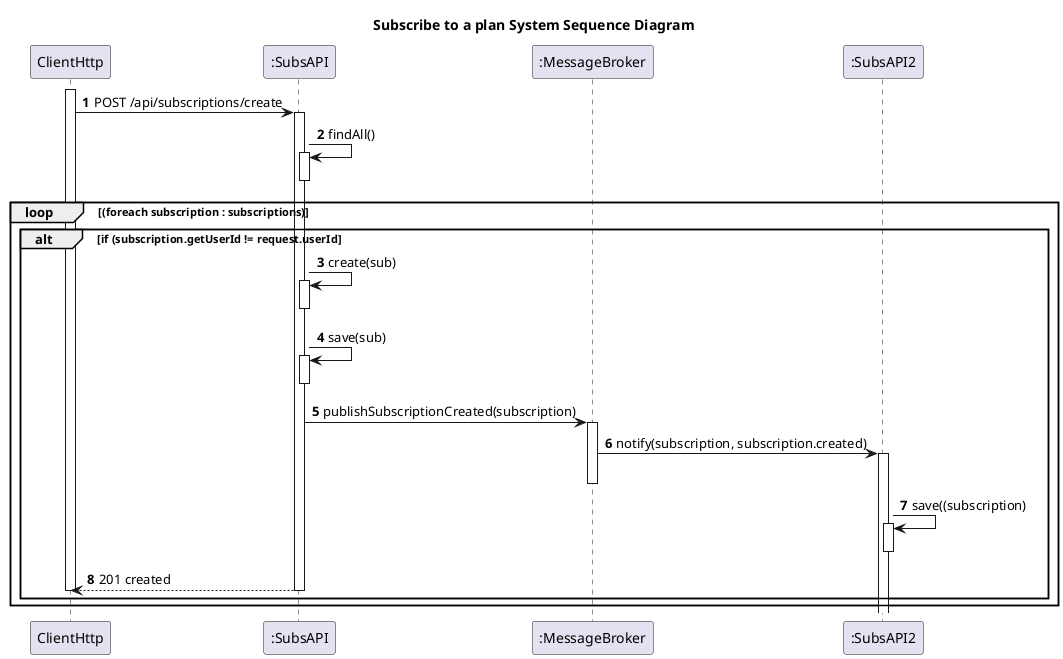 @startuml
'https://plantuml.com/sequence-diagram

title Subscribe to a plan System Sequence Diagram

autoactivate on
autonumber

participant "ClientHttp" as User
participant ":SubsAPI" as SubsAPI
participant ":MessageBroker" as MB
participant ":SubsAPI2" as SubsAPI2

activate User

User -> SubsAPI: POST /api/subscriptions/create
SubsAPI -> SubsAPI: findAll()
deactivate SubsAPI
loop (foreach subscription : subscriptions)
    alt if (subscription.getUserId != request.userId
    SubsAPI ->SubsAPI: create(sub)
    deactivate SubsAPI
    SubsAPI ->SubsAPI: save(sub)
    deactivate SubsAPI
    SubsAPI -> MB: publishSubscriptionCreated(subscription)
    MB -> SubsAPI2: notify(subscription, subscription.created)
    deactivate MB
    SubsAPI2 -> SubsAPI2:save((subscription)
    deactivate SubsAPI2
    SubsAPI --> User: 201 created
    deactivate User
    deactivate SubsAPI
    end
end
@enduml
